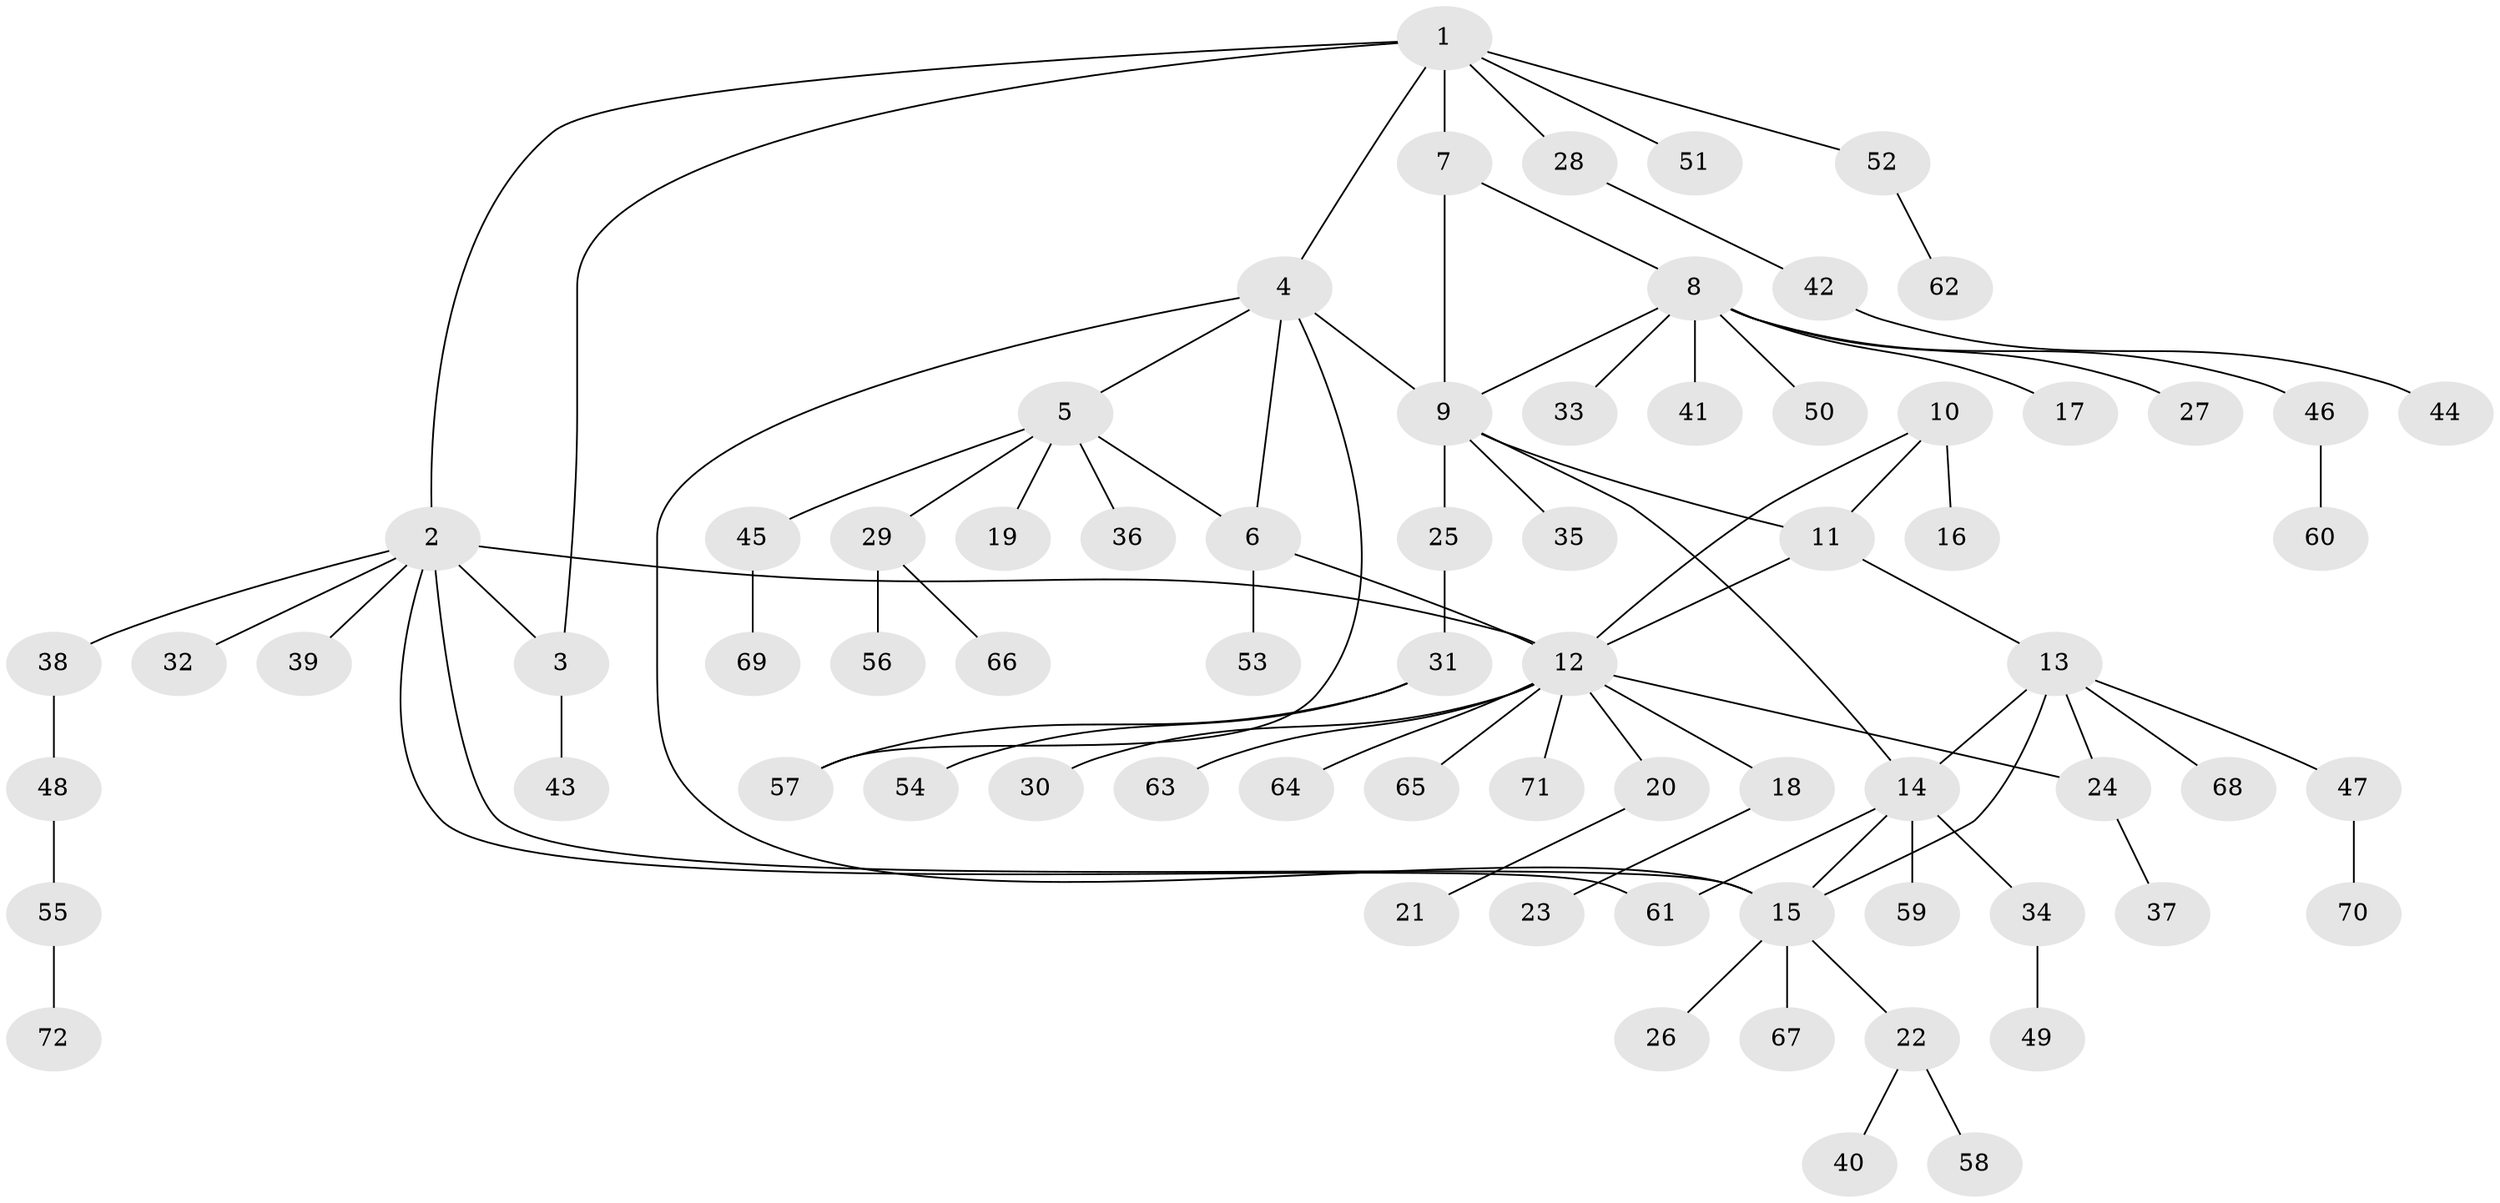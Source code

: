 // Generated by graph-tools (version 1.1) at 2025/37/03/09/25 02:37:20]
// undirected, 72 vertices, 85 edges
graph export_dot {
graph [start="1"]
  node [color=gray90,style=filled];
  1;
  2;
  3;
  4;
  5;
  6;
  7;
  8;
  9;
  10;
  11;
  12;
  13;
  14;
  15;
  16;
  17;
  18;
  19;
  20;
  21;
  22;
  23;
  24;
  25;
  26;
  27;
  28;
  29;
  30;
  31;
  32;
  33;
  34;
  35;
  36;
  37;
  38;
  39;
  40;
  41;
  42;
  43;
  44;
  45;
  46;
  47;
  48;
  49;
  50;
  51;
  52;
  53;
  54;
  55;
  56;
  57;
  58;
  59;
  60;
  61;
  62;
  63;
  64;
  65;
  66;
  67;
  68;
  69;
  70;
  71;
  72;
  1 -- 2;
  1 -- 3;
  1 -- 4;
  1 -- 7;
  1 -- 28;
  1 -- 51;
  1 -- 52;
  2 -- 3;
  2 -- 12;
  2 -- 15;
  2 -- 32;
  2 -- 38;
  2 -- 39;
  2 -- 61;
  3 -- 43;
  4 -- 5;
  4 -- 6;
  4 -- 9;
  4 -- 15;
  4 -- 57;
  5 -- 6;
  5 -- 19;
  5 -- 29;
  5 -- 36;
  5 -- 45;
  6 -- 12;
  6 -- 53;
  7 -- 8;
  7 -- 9;
  8 -- 9;
  8 -- 17;
  8 -- 27;
  8 -- 33;
  8 -- 41;
  8 -- 46;
  8 -- 50;
  9 -- 11;
  9 -- 14;
  9 -- 25;
  9 -- 35;
  10 -- 11;
  10 -- 12;
  10 -- 16;
  11 -- 12;
  11 -- 13;
  12 -- 18;
  12 -- 20;
  12 -- 24;
  12 -- 30;
  12 -- 63;
  12 -- 64;
  12 -- 65;
  12 -- 71;
  13 -- 14;
  13 -- 15;
  13 -- 24;
  13 -- 47;
  13 -- 68;
  14 -- 15;
  14 -- 34;
  14 -- 59;
  14 -- 61;
  15 -- 22;
  15 -- 26;
  15 -- 67;
  18 -- 23;
  20 -- 21;
  22 -- 40;
  22 -- 58;
  24 -- 37;
  25 -- 31;
  28 -- 42;
  29 -- 56;
  29 -- 66;
  31 -- 54;
  31 -- 57;
  34 -- 49;
  38 -- 48;
  42 -- 44;
  45 -- 69;
  46 -- 60;
  47 -- 70;
  48 -- 55;
  52 -- 62;
  55 -- 72;
}
